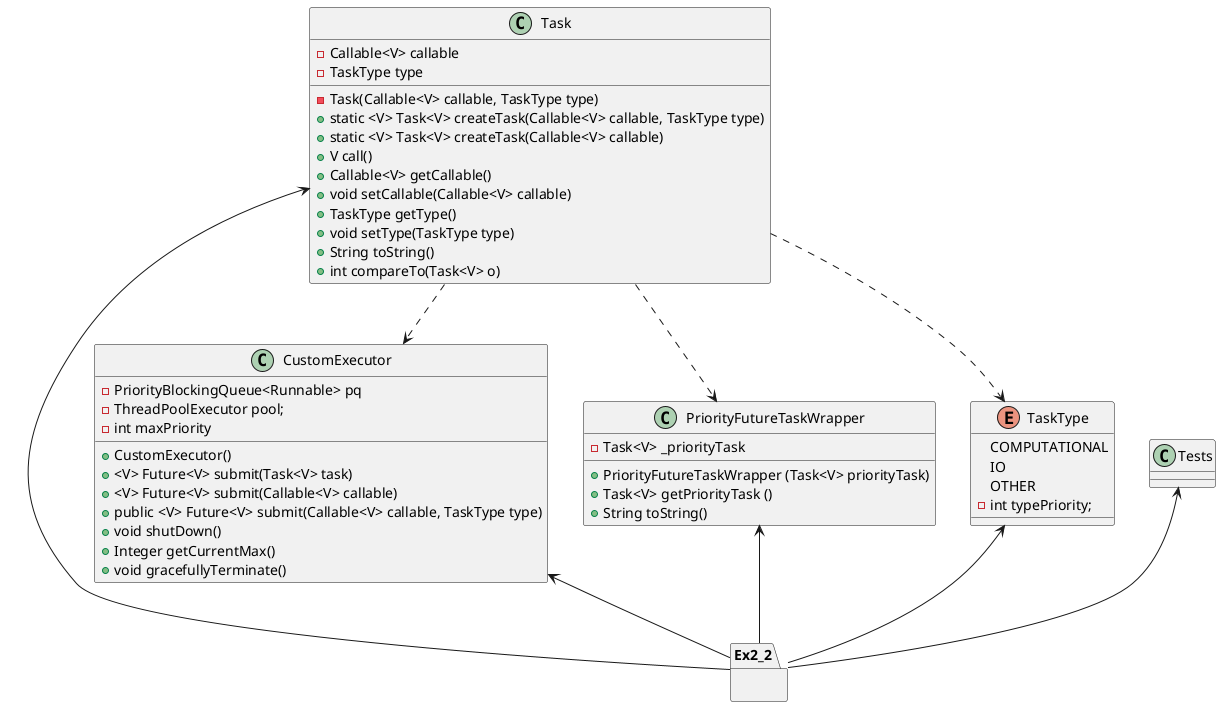 @startuml
CustomExecutor <-- Ex2_2
Task <-- Ex2_2
PriorityFutureTaskWrapper <-- Ex2_2
TaskType <-- Ex2_2
Tests <-- Ex2_2
Task ..> CustomExecutor
Task ..> TaskType
Task ..> PriorityFutureTaskWrapper



package Ex2_2{

}

class CustomExecutor {

 - PriorityBlockingQueue<Runnable> pq
   - ThreadPoolExecutor pool;
   - int maxPriority
     + CustomExecutor()
     + <V> Future<V> submit(Task<V> task)
     + <V> Future<V> submit(Callable<V> callable)
    + public <V> Future<V> submit(Callable<V> callable, TaskType type)
    + void shutDown()
    + Integer getCurrentMax()
    + void gracefullyTerminate()
}

class Task{
- Callable<V> callable
- TaskType type
- Task(Callable<V> callable, TaskType type)
+ static <V> Task<V> createTask(Callable<V> callable, TaskType type)
+ static <V> Task<V> createTask(Callable<V> callable)
+ V call()
+ Callable<V> getCallable()
+ void setCallable(Callable<V> callable)
+ TaskType getType()
+ void setType(TaskType type)
+ String toString()
+ int compareTo(Task<V> o)
}



enum TaskType{
    COMPUTATIONAL
    IO
    OTHER
    - int typePriority;
}

class PriorityFutureTaskWrapper{
- Task<V> _priorityTask
+ PriorityFutureTaskWrapper (Task<V> priorityTask)
+ Task<V> getPriorityTask ()
+ String toString()
}


@enduml